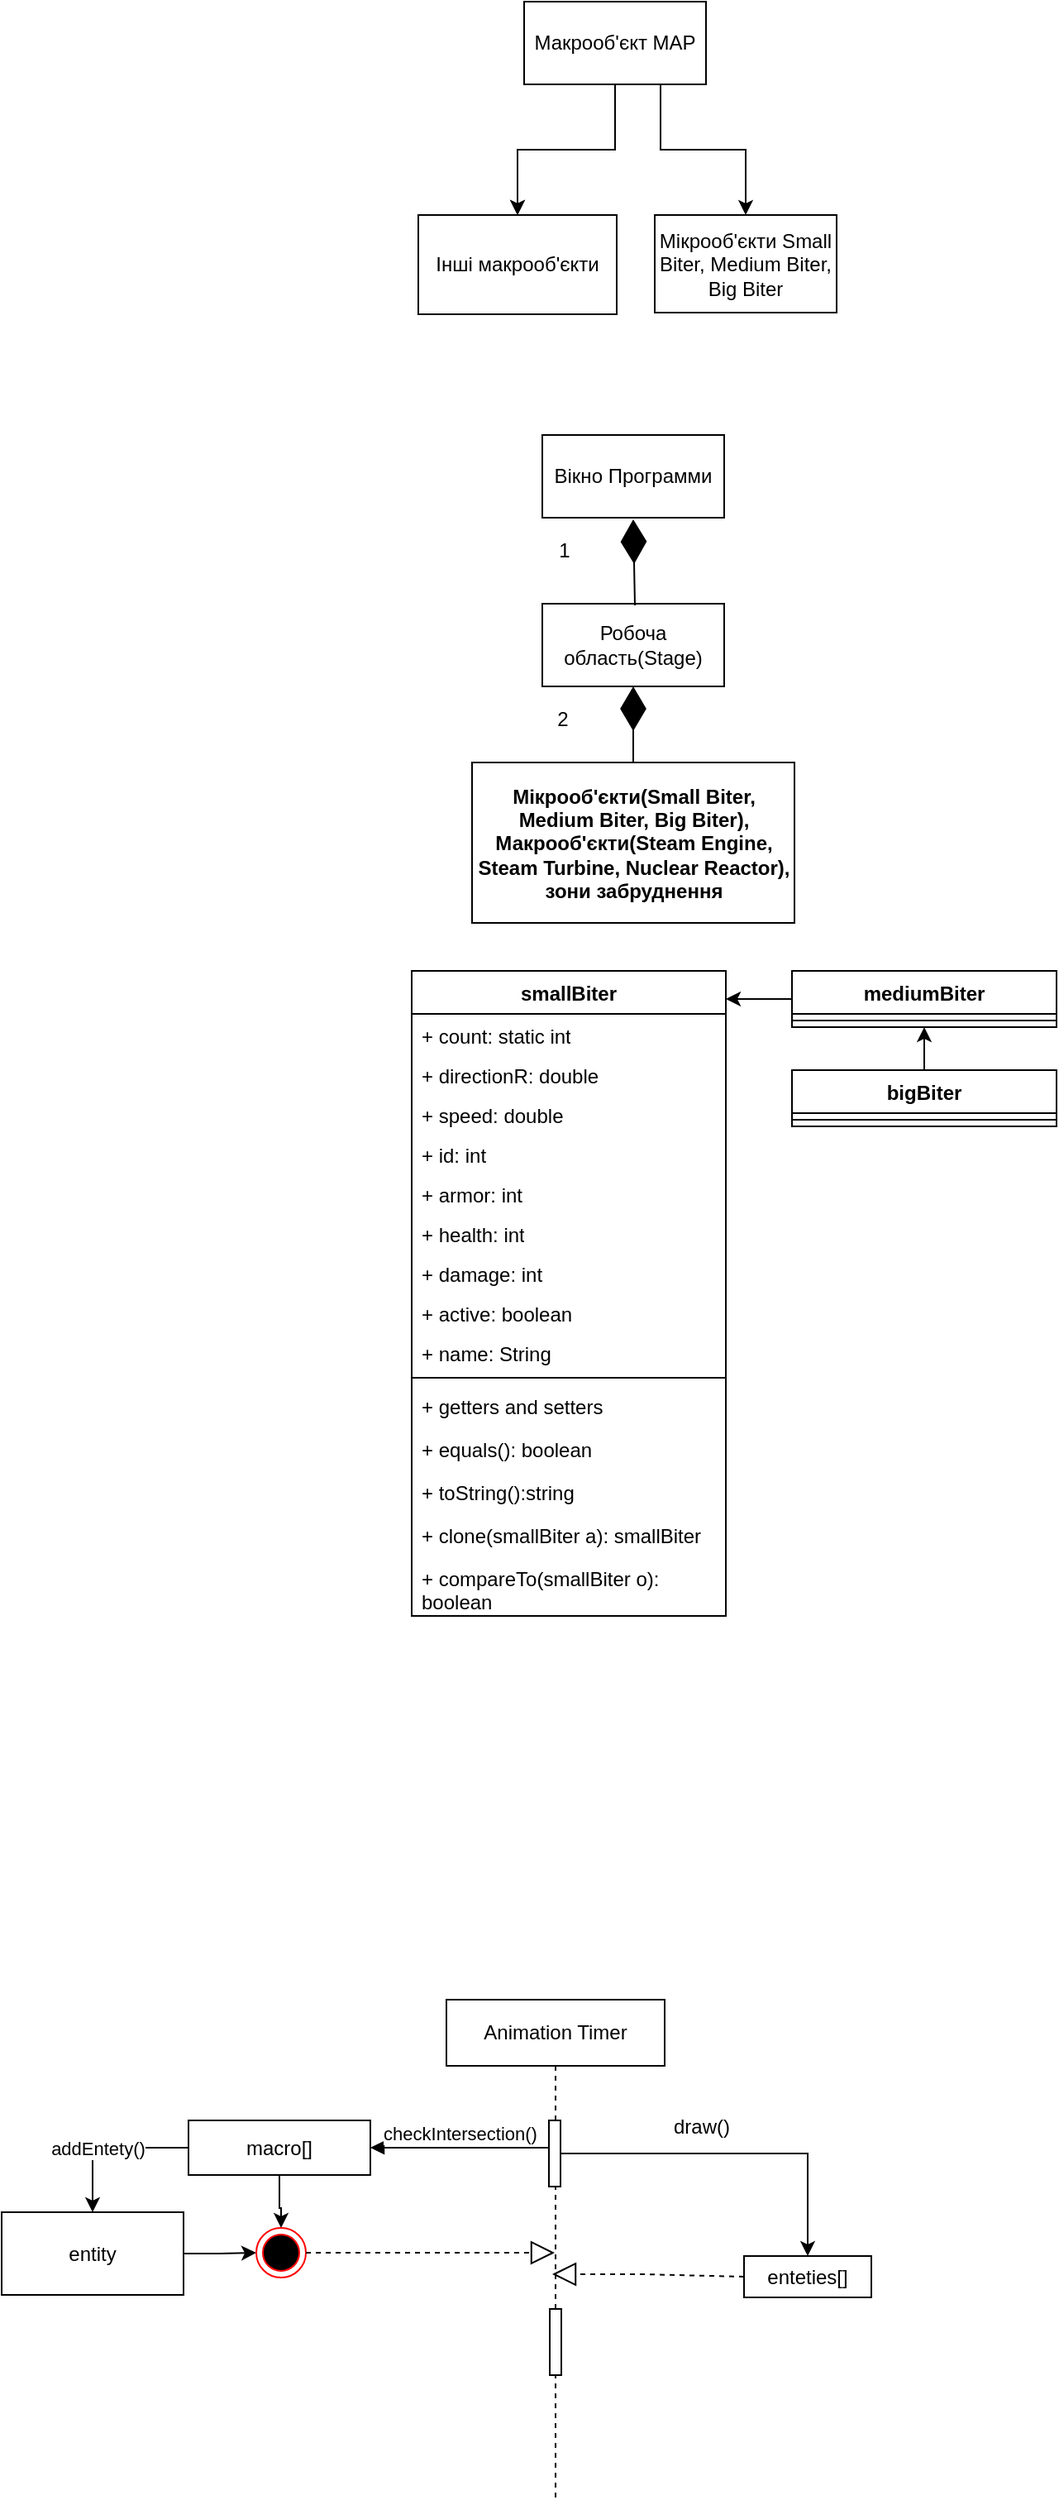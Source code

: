 <mxfile version="21.2.1" type="github">
  <diagram name="Страница 1" id="jqLJMG1lo2tt2KMwntV-">
    <mxGraphModel dx="821" dy="1479" grid="0" gridSize="10" guides="1" tooltips="1" connect="1" arrows="1" fold="1" page="1" pageScale="1" pageWidth="827" pageHeight="1169" math="0" shadow="0">
      <root>
        <mxCell id="0" />
        <mxCell id="1" parent="0" />
        <mxCell id="9MsVMKpVzg76BuHu7BU6-14" value="smallBiter" style="swimlane;fontStyle=1;align=center;verticalAlign=top;childLayout=stackLayout;horizontal=1;startSize=26;horizontalStack=0;resizeParent=1;resizeParentMax=0;resizeLast=0;collapsible=1;marginBottom=0;whiteSpace=wrap;html=1;" vertex="1" parent="1">
          <mxGeometry x="280" y="-530" width="190" height="390" as="geometry" />
        </mxCell>
        <mxCell id="9MsVMKpVzg76BuHu7BU6-15" value="+ count: static int" style="text;strokeColor=none;fillColor=none;align=left;verticalAlign=top;spacingLeft=4;spacingRight=4;overflow=hidden;rotatable=0;points=[[0,0.5],[1,0.5]];portConstraint=eastwest;whiteSpace=wrap;html=1;" vertex="1" parent="9MsVMKpVzg76BuHu7BU6-14">
          <mxGeometry y="26" width="190" height="24" as="geometry" />
        </mxCell>
        <mxCell id="9MsVMKpVzg76BuHu7BU6-18" value="+ directionR: double" style="text;strokeColor=none;fillColor=none;align=left;verticalAlign=top;spacingLeft=4;spacingRight=4;overflow=hidden;rotatable=0;points=[[0,0.5],[1,0.5]];portConstraint=eastwest;whiteSpace=wrap;html=1;" vertex="1" parent="9MsVMKpVzg76BuHu7BU6-14">
          <mxGeometry y="50" width="190" height="24" as="geometry" />
        </mxCell>
        <mxCell id="9MsVMKpVzg76BuHu7BU6-22" value="+ speed: double" style="text;strokeColor=none;fillColor=none;align=left;verticalAlign=top;spacingLeft=4;spacingRight=4;overflow=hidden;rotatable=0;points=[[0,0.5],[1,0.5]];portConstraint=eastwest;whiteSpace=wrap;html=1;" vertex="1" parent="9MsVMKpVzg76BuHu7BU6-14">
          <mxGeometry y="74" width="190" height="24" as="geometry" />
        </mxCell>
        <mxCell id="9MsVMKpVzg76BuHu7BU6-21" value="+ id: int" style="text;strokeColor=none;fillColor=none;align=left;verticalAlign=top;spacingLeft=4;spacingRight=4;overflow=hidden;rotatable=0;points=[[0,0.5],[1,0.5]];portConstraint=eastwest;whiteSpace=wrap;html=1;" vertex="1" parent="9MsVMKpVzg76BuHu7BU6-14">
          <mxGeometry y="98" width="190" height="24" as="geometry" />
        </mxCell>
        <mxCell id="9MsVMKpVzg76BuHu7BU6-23" value="+ armor: int" style="text;strokeColor=none;fillColor=none;align=left;verticalAlign=top;spacingLeft=4;spacingRight=4;overflow=hidden;rotatable=0;points=[[0,0.5],[1,0.5]];portConstraint=eastwest;whiteSpace=wrap;html=1;" vertex="1" parent="9MsVMKpVzg76BuHu7BU6-14">
          <mxGeometry y="122" width="190" height="24" as="geometry" />
        </mxCell>
        <mxCell id="9MsVMKpVzg76BuHu7BU6-20" value="+ health: int" style="text;strokeColor=none;fillColor=none;align=left;verticalAlign=top;spacingLeft=4;spacingRight=4;overflow=hidden;rotatable=0;points=[[0,0.5],[1,0.5]];portConstraint=eastwest;whiteSpace=wrap;html=1;" vertex="1" parent="9MsVMKpVzg76BuHu7BU6-14">
          <mxGeometry y="146" width="190" height="24" as="geometry" />
        </mxCell>
        <mxCell id="9MsVMKpVzg76BuHu7BU6-19" value="+ damage: int" style="text;strokeColor=none;fillColor=none;align=left;verticalAlign=top;spacingLeft=4;spacingRight=4;overflow=hidden;rotatable=0;points=[[0,0.5],[1,0.5]];portConstraint=eastwest;whiteSpace=wrap;html=1;" vertex="1" parent="9MsVMKpVzg76BuHu7BU6-14">
          <mxGeometry y="170" width="190" height="24" as="geometry" />
        </mxCell>
        <mxCell id="9MsVMKpVzg76BuHu7BU6-24" value="+ active: boolean" style="text;strokeColor=none;fillColor=none;align=left;verticalAlign=top;spacingLeft=4;spacingRight=4;overflow=hidden;rotatable=0;points=[[0,0.5],[1,0.5]];portConstraint=eastwest;whiteSpace=wrap;html=1;" vertex="1" parent="9MsVMKpVzg76BuHu7BU6-14">
          <mxGeometry y="194" width="190" height="24" as="geometry" />
        </mxCell>
        <mxCell id="9MsVMKpVzg76BuHu7BU6-25" value="+ name: String" style="text;strokeColor=none;fillColor=none;align=left;verticalAlign=top;spacingLeft=4;spacingRight=4;overflow=hidden;rotatable=0;points=[[0,0.5],[1,0.5]];portConstraint=eastwest;whiteSpace=wrap;html=1;" vertex="1" parent="9MsVMKpVzg76BuHu7BU6-14">
          <mxGeometry y="218" width="190" height="24" as="geometry" />
        </mxCell>
        <mxCell id="9MsVMKpVzg76BuHu7BU6-16" value="" style="line;strokeWidth=1;fillColor=none;align=left;verticalAlign=middle;spacingTop=-1;spacingLeft=3;spacingRight=3;rotatable=0;labelPosition=right;points=[];portConstraint=eastwest;strokeColor=inherit;" vertex="1" parent="9MsVMKpVzg76BuHu7BU6-14">
          <mxGeometry y="242" width="190" height="8" as="geometry" />
        </mxCell>
        <mxCell id="9MsVMKpVzg76BuHu7BU6-17" value="+ getters and setters&lt;br&gt;" style="text;strokeColor=none;fillColor=none;align=left;verticalAlign=top;spacingLeft=4;spacingRight=4;overflow=hidden;rotatable=0;points=[[0,0.5],[1,0.5]];portConstraint=eastwest;whiteSpace=wrap;html=1;" vertex="1" parent="9MsVMKpVzg76BuHu7BU6-14">
          <mxGeometry y="250" width="190" height="26" as="geometry" />
        </mxCell>
        <mxCell id="9MsVMKpVzg76BuHu7BU6-27" value="+ equals(): boolean" style="text;strokeColor=none;fillColor=none;align=left;verticalAlign=top;spacingLeft=4;spacingRight=4;overflow=hidden;rotatable=0;points=[[0,0.5],[1,0.5]];portConstraint=eastwest;whiteSpace=wrap;html=1;" vertex="1" parent="9MsVMKpVzg76BuHu7BU6-14">
          <mxGeometry y="276" width="190" height="26" as="geometry" />
        </mxCell>
        <mxCell id="9MsVMKpVzg76BuHu7BU6-28" value="+ toString():string" style="text;strokeColor=none;fillColor=none;align=left;verticalAlign=top;spacingLeft=4;spacingRight=4;overflow=hidden;rotatable=0;points=[[0,0.5],[1,0.5]];portConstraint=eastwest;whiteSpace=wrap;html=1;" vertex="1" parent="9MsVMKpVzg76BuHu7BU6-14">
          <mxGeometry y="302" width="190" height="26" as="geometry" />
        </mxCell>
        <mxCell id="9MsVMKpVzg76BuHu7BU6-29" value="+ clone(smallBiter a): smallBiter" style="text;strokeColor=none;fillColor=none;align=left;verticalAlign=top;spacingLeft=4;spacingRight=4;overflow=hidden;rotatable=0;points=[[0,0.5],[1,0.5]];portConstraint=eastwest;whiteSpace=wrap;html=1;" vertex="1" parent="9MsVMKpVzg76BuHu7BU6-14">
          <mxGeometry y="328" width="190" height="26" as="geometry" />
        </mxCell>
        <mxCell id="9MsVMKpVzg76BuHu7BU6-30" value="+ compareTo(smallBiter o): boolean" style="text;strokeColor=none;fillColor=none;align=left;verticalAlign=top;spacingLeft=4;spacingRight=4;overflow=hidden;rotatable=0;points=[[0,0.5],[1,0.5]];portConstraint=eastwest;whiteSpace=wrap;html=1;" vertex="1" parent="9MsVMKpVzg76BuHu7BU6-14">
          <mxGeometry y="354" width="190" height="36" as="geometry" />
        </mxCell>
        <mxCell id="9MsVMKpVzg76BuHu7BU6-36" value="" style="edgeStyle=orthogonalEdgeStyle;rounded=0;orthogonalLoop=1;jettySize=auto;html=1;" edge="1" parent="1" source="9MsVMKpVzg76BuHu7BU6-31">
          <mxGeometry relative="1" as="geometry">
            <mxPoint x="470" y="-513" as="targetPoint" />
          </mxGeometry>
        </mxCell>
        <mxCell id="9MsVMKpVzg76BuHu7BU6-31" value="mediumBiter" style="swimlane;fontStyle=1;align=center;verticalAlign=top;childLayout=stackLayout;horizontal=1;startSize=26;horizontalStack=0;resizeParent=1;resizeParentMax=0;resizeLast=0;collapsible=1;marginBottom=0;whiteSpace=wrap;html=1;" vertex="1" parent="1">
          <mxGeometry x="510" y="-530" width="160" height="34" as="geometry" />
        </mxCell>
        <mxCell id="9MsVMKpVzg76BuHu7BU6-33" value="" style="line;strokeWidth=1;fillColor=none;align=left;verticalAlign=middle;spacingTop=-1;spacingLeft=3;spacingRight=3;rotatable=0;labelPosition=right;points=[];portConstraint=eastwest;strokeColor=inherit;" vertex="1" parent="9MsVMKpVzg76BuHu7BU6-31">
          <mxGeometry y="26" width="160" height="8" as="geometry" />
        </mxCell>
        <mxCell id="9MsVMKpVzg76BuHu7BU6-42" style="edgeStyle=orthogonalEdgeStyle;rounded=0;orthogonalLoop=1;jettySize=auto;html=1;exitX=0.5;exitY=0;exitDx=0;exitDy=0;entryX=0.5;entryY=1;entryDx=0;entryDy=0;" edge="1" parent="1" source="9MsVMKpVzg76BuHu7BU6-37" target="9MsVMKpVzg76BuHu7BU6-31">
          <mxGeometry relative="1" as="geometry" />
        </mxCell>
        <mxCell id="9MsVMKpVzg76BuHu7BU6-37" value="bigBiter" style="swimlane;fontStyle=1;align=center;verticalAlign=top;childLayout=stackLayout;horizontal=1;startSize=26;horizontalStack=0;resizeParent=1;resizeParentMax=0;resizeLast=0;collapsible=1;marginBottom=0;whiteSpace=wrap;html=1;" vertex="1" parent="1">
          <mxGeometry x="510" y="-470" width="160" height="34" as="geometry" />
        </mxCell>
        <mxCell id="9MsVMKpVzg76BuHu7BU6-39" value="" style="line;strokeWidth=1;fillColor=none;align=left;verticalAlign=middle;spacingTop=-1;spacingLeft=3;spacingRight=3;rotatable=0;labelPosition=right;points=[];portConstraint=eastwest;strokeColor=inherit;" vertex="1" parent="9MsVMKpVzg76BuHu7BU6-37">
          <mxGeometry y="26" width="160" height="8" as="geometry" />
        </mxCell>
        <mxCell id="9MsVMKpVzg76BuHu7BU6-45" value="" style="edgeStyle=orthogonalEdgeStyle;rounded=0;orthogonalLoop=1;jettySize=auto;html=1;" edge="1" parent="1" source="9MsVMKpVzg76BuHu7BU6-43" target="9MsVMKpVzg76BuHu7BU6-44">
          <mxGeometry relative="1" as="geometry" />
        </mxCell>
        <mxCell id="9MsVMKpVzg76BuHu7BU6-46" value="" style="edgeStyle=elbowEdgeStyle;rounded=0;orthogonalLoop=1;jettySize=auto;html=1;elbow=vertical;" edge="1" parent="1" source="9MsVMKpVzg76BuHu7BU6-43" target="9MsVMKpVzg76BuHu7BU6-44">
          <mxGeometry relative="1" as="geometry" />
        </mxCell>
        <mxCell id="9MsVMKpVzg76BuHu7BU6-50" style="edgeStyle=orthogonalEdgeStyle;rounded=0;orthogonalLoop=1;jettySize=auto;html=1;exitX=0.75;exitY=1;exitDx=0;exitDy=0;" edge="1" parent="1" source="9MsVMKpVzg76BuHu7BU6-43" target="9MsVMKpVzg76BuHu7BU6-49">
          <mxGeometry relative="1" as="geometry" />
        </mxCell>
        <mxCell id="9MsVMKpVzg76BuHu7BU6-43" value="Макрооб&#39;єкт MAP" style="html=1;whiteSpace=wrap;" vertex="1" parent="1">
          <mxGeometry x="348" y="-1116" width="110" height="50" as="geometry" />
        </mxCell>
        <mxCell id="9MsVMKpVzg76BuHu7BU6-44" value="Інші макрооб&#39;єкти" style="whiteSpace=wrap;html=1;" vertex="1" parent="1">
          <mxGeometry x="284" y="-987" width="120" height="60" as="geometry" />
        </mxCell>
        <mxCell id="9MsVMKpVzg76BuHu7BU6-49" value="Мікрооб&#39;єкти Small Biter, Medium Biter, Big Biter" style="html=1;whiteSpace=wrap;" vertex="1" parent="1">
          <mxGeometry x="427" y="-987" width="110" height="59" as="geometry" />
        </mxCell>
        <mxCell id="9MsVMKpVzg76BuHu7BU6-53" value="Вікно Программи" style="html=1;whiteSpace=wrap;" vertex="1" parent="1">
          <mxGeometry x="359" y="-854" width="110" height="50" as="geometry" />
        </mxCell>
        <mxCell id="9MsVMKpVzg76BuHu7BU6-54" value="Робоча область(Stage)" style="html=1;whiteSpace=wrap;" vertex="1" parent="1">
          <mxGeometry x="359" y="-752" width="110" height="50" as="geometry" />
        </mxCell>
        <mxCell id="9MsVMKpVzg76BuHu7BU6-56" value="&lt;b&gt;Мікрооб&#39;єкти(Small Biter, Medium Biter, Big Biter), Макрооб&#39;єкти(Steam Engine, Steam Turbine, Nuclear Reactor), зони забруднення&lt;/b&gt;" style="html=1;whiteSpace=wrap;" vertex="1" parent="1">
          <mxGeometry x="316.5" y="-656" width="195" height="97" as="geometry" />
        </mxCell>
        <mxCell id="9MsVMKpVzg76BuHu7BU6-58" value="" style="endArrow=diamondThin;endFill=1;endSize=24;html=1;rounded=0;entryX=0.5;entryY=1;entryDx=0;entryDy=0;exitX=0.5;exitY=0;exitDx=0;exitDy=0;" edge="1" parent="1" source="9MsVMKpVzg76BuHu7BU6-56" target="9MsVMKpVzg76BuHu7BU6-54">
          <mxGeometry width="160" relative="1" as="geometry">
            <mxPoint x="291" y="-673" as="sourcePoint" />
            <mxPoint x="451" y="-673" as="targetPoint" />
          </mxGeometry>
        </mxCell>
        <mxCell id="9MsVMKpVzg76BuHu7BU6-59" value="" style="endArrow=diamondThin;endFill=1;endSize=24;html=1;rounded=0;entryX=0.5;entryY=1;entryDx=0;entryDy=0;exitX=0.5;exitY=0;exitDx=0;exitDy=0;" edge="1" parent="1">
          <mxGeometry width="160" relative="1" as="geometry">
            <mxPoint x="415" y="-751" as="sourcePoint" />
            <mxPoint x="414" y="-803" as="targetPoint" />
          </mxGeometry>
        </mxCell>
        <mxCell id="9MsVMKpVzg76BuHu7BU6-60" value="1" style="text;html=1;align=center;verticalAlign=middle;resizable=0;points=[];autosize=1;strokeColor=none;fillColor=none;" vertex="1" parent="1">
          <mxGeometry x="359" y="-797" width="25" height="26" as="geometry" />
        </mxCell>
        <mxCell id="9MsVMKpVzg76BuHu7BU6-61" value="2" style="text;html=1;align=center;verticalAlign=middle;resizable=0;points=[];autosize=1;strokeColor=none;fillColor=none;" vertex="1" parent="1">
          <mxGeometry x="358" y="-695" width="25" height="26" as="geometry" />
        </mxCell>
        <mxCell id="9MsVMKpVzg76BuHu7BU6-65" value="Animation Timer" style="shape=umlLifeline;perimeter=lifelinePerimeter;whiteSpace=wrap;html=1;container=1;dropTarget=0;collapsible=0;recursiveResize=0;outlineConnect=0;portConstraint=eastwest;newEdgeStyle={&quot;edgeStyle&quot;:&quot;elbowEdgeStyle&quot;,&quot;elbow&quot;:&quot;vertical&quot;,&quot;curved&quot;:0,&quot;rounded&quot;:0};" vertex="1" parent="1">
          <mxGeometry x="301" y="92" width="132" height="301" as="geometry" />
        </mxCell>
        <mxCell id="9MsVMKpVzg76BuHu7BU6-62" value="" style="html=1;points=[];perimeter=orthogonalPerimeter;outlineConnect=0;targetShapes=umlLifeline;portConstraint=eastwest;newEdgeStyle={&quot;edgeStyle&quot;:&quot;elbowEdgeStyle&quot;,&quot;elbow&quot;:&quot;vertical&quot;,&quot;curved&quot;:0,&quot;rounded&quot;:0};" vertex="1" parent="9MsVMKpVzg76BuHu7BU6-65">
          <mxGeometry x="62" y="73" width="7" height="40" as="geometry" />
        </mxCell>
        <mxCell id="9MsVMKpVzg76BuHu7BU6-102" value="" style="html=1;points=[];perimeter=orthogonalPerimeter;outlineConnect=0;targetShapes=umlLifeline;portConstraint=eastwest;newEdgeStyle={&quot;edgeStyle&quot;:&quot;elbowEdgeStyle&quot;,&quot;elbow&quot;:&quot;vertical&quot;,&quot;curved&quot;:0,&quot;rounded&quot;:0};" vertex="1" parent="9MsVMKpVzg76BuHu7BU6-65">
          <mxGeometry x="62.5" y="187" width="7" height="40" as="geometry" />
        </mxCell>
        <mxCell id="9MsVMKpVzg76BuHu7BU6-66" value="enteties[]" style="whiteSpace=wrap;html=1;" vertex="1" parent="1">
          <mxGeometry x="481" y="247" width="77" height="25" as="geometry" />
        </mxCell>
        <mxCell id="9MsVMKpVzg76BuHu7BU6-67" value="" style="edgeStyle=elbowEdgeStyle;rounded=0;orthogonalLoop=1;jettySize=auto;html=1;elbow=vertical;curved=0;" edge="1" parent="1" source="9MsVMKpVzg76BuHu7BU6-62" target="9MsVMKpVzg76BuHu7BU6-66">
          <mxGeometry relative="1" as="geometry">
            <Array as="points">
              <mxPoint x="415" y="185" />
            </Array>
          </mxGeometry>
        </mxCell>
        <mxCell id="9MsVMKpVzg76BuHu7BU6-77" value="" style="edgeStyle=orthogonalEdgeStyle;rounded=0;orthogonalLoop=1;jettySize=auto;html=1;entryX=0.5;entryY=0;entryDx=0;entryDy=0;" edge="1" parent="1" source="9MsVMKpVzg76BuHu7BU6-74" target="9MsVMKpVzg76BuHu7BU6-82">
          <mxGeometry relative="1" as="geometry">
            <mxPoint x="108" y="190.485" as="targetPoint" />
          </mxGeometry>
        </mxCell>
        <mxCell id="9MsVMKpVzg76BuHu7BU6-83" value="addEntety()" style="edgeLabel;html=1;align=center;verticalAlign=middle;resizable=0;points=[];" vertex="1" connectable="0" parent="9MsVMKpVzg76BuHu7BU6-77">
          <mxGeometry x="0.201" y="3" relative="1" as="geometry">
            <mxPoint as="offset" />
          </mxGeometry>
        </mxCell>
        <mxCell id="9MsVMKpVzg76BuHu7BU6-74" value="macro[]" style="html=1;whiteSpace=wrap;" vertex="1" parent="1">
          <mxGeometry x="145" y="165" width="110" height="33" as="geometry" />
        </mxCell>
        <mxCell id="9MsVMKpVzg76BuHu7BU6-79" value="draw()" style="text;html=1;align=center;verticalAlign=middle;resizable=0;points=[];autosize=1;strokeColor=none;fillColor=none;" vertex="1" parent="1">
          <mxGeometry x="429" y="156" width="52" height="26" as="geometry" />
        </mxCell>
        <mxCell id="9MsVMKpVzg76BuHu7BU6-87" style="edgeStyle=orthogonalEdgeStyle;rounded=0;orthogonalLoop=1;jettySize=auto;html=1;exitX=1;exitY=0.5;exitDx=0;exitDy=0;" edge="1" parent="1" source="9MsVMKpVzg76BuHu7BU6-82" target="9MsVMKpVzg76BuHu7BU6-86">
          <mxGeometry relative="1" as="geometry" />
        </mxCell>
        <mxCell id="9MsVMKpVzg76BuHu7BU6-82" value="entity" style="html=1;whiteSpace=wrap;" vertex="1" parent="1">
          <mxGeometry x="32" y="220.5" width="110" height="50" as="geometry" />
        </mxCell>
        <mxCell id="9MsVMKpVzg76BuHu7BU6-85" value="" style="edgeStyle=orthogonalEdgeStyle;rounded=0;orthogonalLoop=1;jettySize=auto;html=1;exitX=0.5;exitY=1;exitDx=0;exitDy=0;" edge="1" parent="1" source="9MsVMKpVzg76BuHu7BU6-74" target="9MsVMKpVzg76BuHu7BU6-86">
          <mxGeometry relative="1" as="geometry">
            <mxPoint x="200" y="198" as="sourcePoint" />
            <mxPoint x="410" y="246" as="targetPoint" />
          </mxGeometry>
        </mxCell>
        <mxCell id="9MsVMKpVzg76BuHu7BU6-86" value="" style="ellipse;html=1;shape=endState;fillColor=#000000;strokeColor=#ff0000;" vertex="1" parent="1">
          <mxGeometry x="186" y="230" width="30" height="30" as="geometry" />
        </mxCell>
        <mxCell id="9MsVMKpVzg76BuHu7BU6-94" value="" style="endArrow=block;dashed=1;endFill=0;endSize=12;html=1;rounded=0;exitX=1;exitY=0.5;exitDx=0;exitDy=0;" edge="1" parent="1" source="9MsVMKpVzg76BuHu7BU6-86" target="9MsVMKpVzg76BuHu7BU6-65">
          <mxGeometry width="160" relative="1" as="geometry">
            <mxPoint x="187" y="256" as="sourcePoint" />
            <mxPoint x="346" y="241" as="targetPoint" />
          </mxGeometry>
        </mxCell>
        <mxCell id="9MsVMKpVzg76BuHu7BU6-95" value="" style="endArrow=block;dashed=1;endFill=0;endSize=12;html=1;rounded=0;exitX=0;exitY=0.5;exitDx=0;exitDy=0;" edge="1" parent="1" source="9MsVMKpVzg76BuHu7BU6-66">
          <mxGeometry width="160" relative="1" as="geometry">
            <mxPoint x="183" y="252" as="sourcePoint" />
            <mxPoint x="365" y="258" as="targetPoint" />
            <Array as="points">
              <mxPoint x="420" y="258" />
            </Array>
          </mxGeometry>
        </mxCell>
        <mxCell id="9MsVMKpVzg76BuHu7BU6-101" value="checkIntersection()" style="html=1;verticalAlign=bottom;endArrow=block;edgeStyle=elbowEdgeStyle;elbow=vertical;curved=0;rounded=0;entryX=1;entryY=0.5;entryDx=0;entryDy=0;" edge="1" parent="1" source="9MsVMKpVzg76BuHu7BU6-62" target="9MsVMKpVzg76BuHu7BU6-74">
          <mxGeometry width="80" relative="1" as="geometry">
            <mxPoint x="297" y="215" as="sourcePoint" />
            <mxPoint x="377" y="215" as="targetPoint" />
          </mxGeometry>
        </mxCell>
      </root>
    </mxGraphModel>
  </diagram>
</mxfile>
